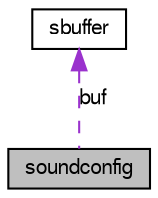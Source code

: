 digraph G
{
  edge [fontname="FreeSans",fontsize="10",labelfontname="FreeSans",labelfontsize="10"];
  node [fontname="FreeSans",fontsize="10",shape=record];
  Node1 [label="soundconfig",height=0.2,width=0.4,color="black", fillcolor="grey75", style="filled" fontcolor="black"];
  Node2 -> Node1 [dir=back,color="darkorchid3",fontsize="10",style="dashed",label="buf",fontname="FreeSans"];
  Node2 [label="sbuffer",height=0.2,width=0.4,color="black", fillcolor="white", style="filled",URL="$classsbuffer.html"];
}
